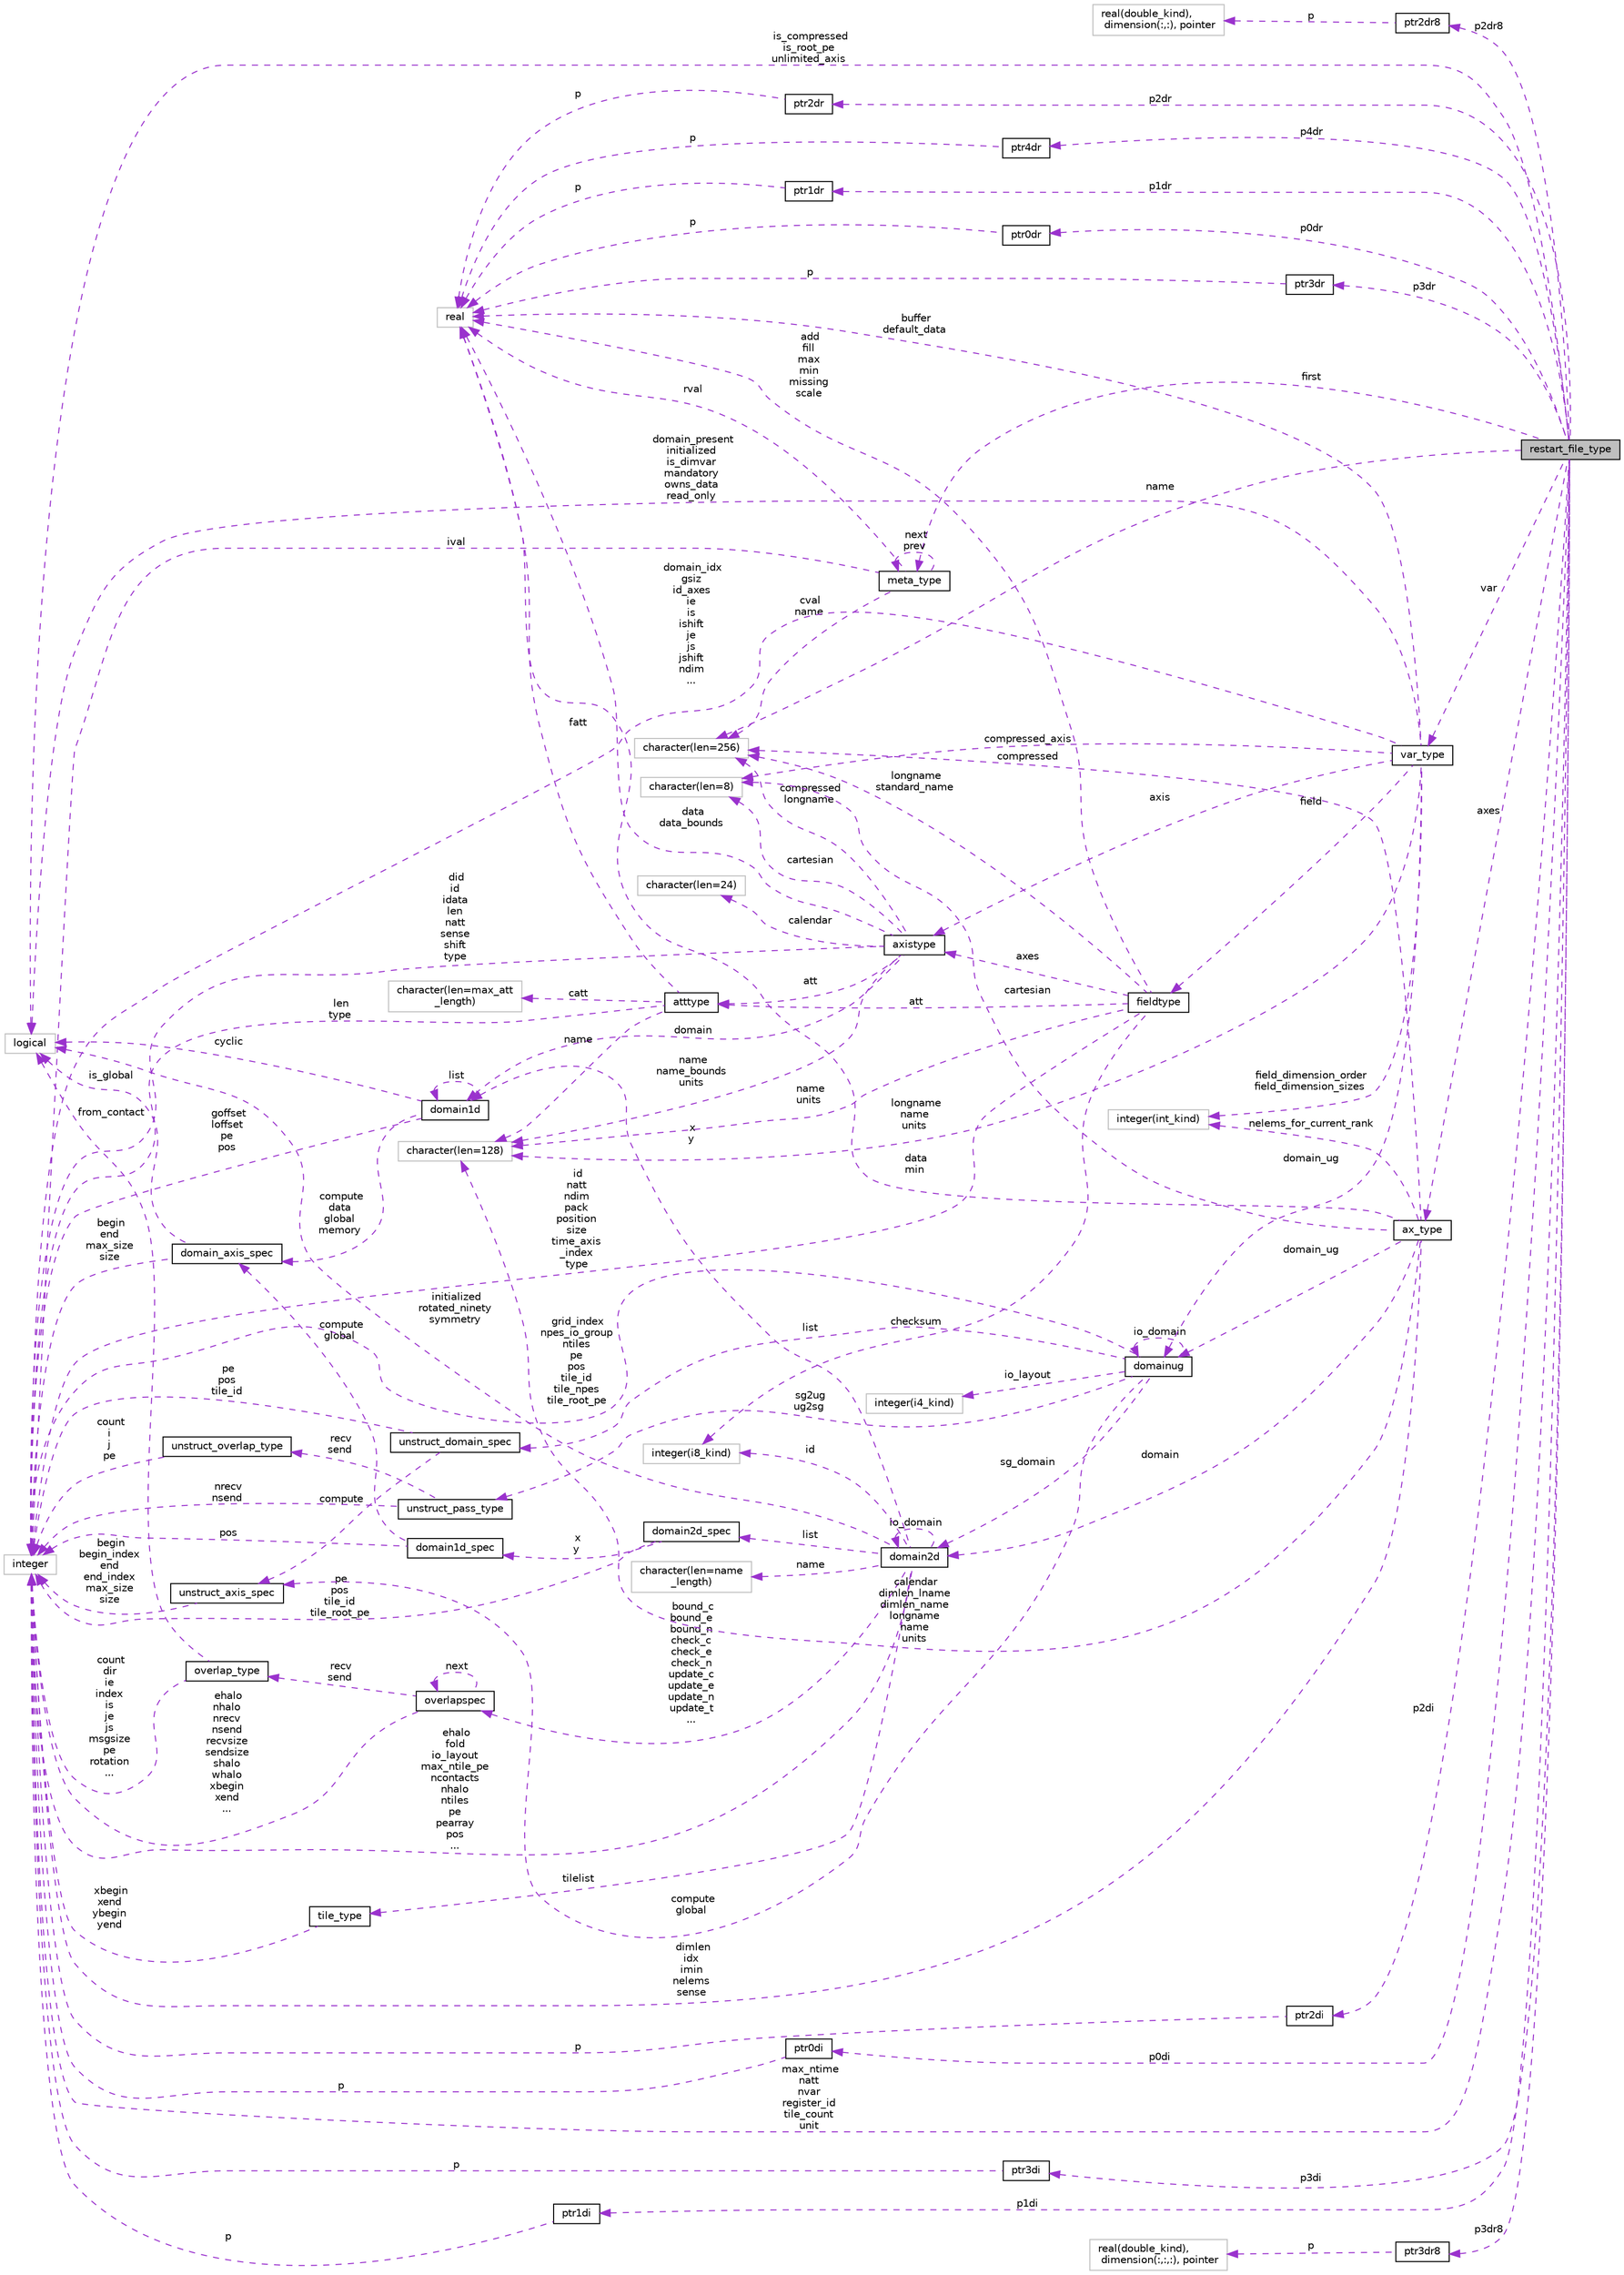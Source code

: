 digraph "restart_file_type"
{
 // INTERACTIVE_SVG=YES
 // LATEX_PDF_SIZE
  edge [fontname="Helvetica",fontsize="10",labelfontname="Helvetica",labelfontsize="10"];
  node [fontname="Helvetica",fontsize="10",shape=record];
  rankdir="LR";
  Node1 [label="restart_file_type",height=0.2,width=0.4,color="black", fillcolor="grey75", style="filled", fontcolor="black",tooltip=" "];
  Node2 -> Node1 [dir="back",color="darkorchid3",fontsize="10",style="dashed",label=" p2dr8" ,fontname="Helvetica"];
  Node2 [label="ptr2dr8",height=0.2,width=0.4,color="black", fillcolor="white", style="filled",URL="$group__fms__io__mod.html#structfms__io__mod_1_1ptr2dr8",tooltip=" "];
  Node3 -> Node2 [dir="back",color="darkorchid3",fontsize="10",style="dashed",label=" p" ,fontname="Helvetica"];
  Node3 [label="real(double_kind),\l dimension(:,:), pointer",height=0.2,width=0.4,color="grey75", fillcolor="white", style="filled",tooltip=" "];
  Node4 -> Node1 [dir="back",color="darkorchid3",fontsize="10",style="dashed",label=" is_compressed\nis_root_pe\nunlimited_axis" ,fontname="Helvetica"];
  Node4 [label="logical",height=0.2,width=0.4,color="grey75", fillcolor="white", style="filled",tooltip=" "];
  Node5 -> Node1 [dir="back",color="darkorchid3",fontsize="10",style="dashed",label=" p3dr8" ,fontname="Helvetica"];
  Node5 [label="ptr3dr8",height=0.2,width=0.4,color="black", fillcolor="white", style="filled",URL="$group__fms__io__mod.html#structfms__io__mod_1_1ptr3dr8",tooltip=" "];
  Node6 -> Node5 [dir="back",color="darkorchid3",fontsize="10",style="dashed",label=" p" ,fontname="Helvetica"];
  Node6 [label="real(double_kind),\l dimension(:,:,:), pointer",height=0.2,width=0.4,color="grey75", fillcolor="white", style="filled",tooltip=" "];
  Node7 -> Node1 [dir="back",color="darkorchid3",fontsize="10",style="dashed",label=" p1dr" ,fontname="Helvetica"];
  Node7 [label="ptr1dr",height=0.2,width=0.4,color="black", fillcolor="white", style="filled",URL="$group__fms__io__mod.html#structfms__io__mod_1_1ptr1dr",tooltip=" "];
  Node8 -> Node7 [dir="back",color="darkorchid3",fontsize="10",style="dashed",label=" p" ,fontname="Helvetica"];
  Node8 [label="real",height=0.2,width=0.4,color="grey75", fillcolor="white", style="filled",tooltip=" "];
  Node9 -> Node1 [dir="back",color="darkorchid3",fontsize="10",style="dashed",label=" p0dr" ,fontname="Helvetica"];
  Node9 [label="ptr0dr",height=0.2,width=0.4,color="black", fillcolor="white", style="filled",URL="$group__fms__io__mod.html#structfms__io__mod_1_1ptr0dr",tooltip=" "];
  Node8 -> Node9 [dir="back",color="darkorchid3",fontsize="10",style="dashed",label=" p" ,fontname="Helvetica"];
  Node10 -> Node1 [dir="back",color="darkorchid3",fontsize="10",style="dashed",label=" first" ,fontname="Helvetica"];
  Node10 [label="meta_type",height=0.2,width=0.4,color="black", fillcolor="white", style="filled",URL="$group__fms__io__mod.html#structfms__io__mod_1_1meta__type",tooltip=" "];
  Node10 -> Node10 [dir="back",color="darkorchid3",fontsize="10",style="dashed",label=" next\nprev" ,fontname="Helvetica"];
  Node11 -> Node10 [dir="back",color="darkorchid3",fontsize="10",style="dashed",label=" cval\nname" ,fontname="Helvetica"];
  Node11 [label="character(len=256)",height=0.2,width=0.4,color="grey75", fillcolor="white", style="filled",tooltip=" "];
  Node12 -> Node10 [dir="back",color="darkorchid3",fontsize="10",style="dashed",label=" ival" ,fontname="Helvetica"];
  Node12 [label="integer",height=0.2,width=0.4,color="grey75", fillcolor="white", style="filled",tooltip=" "];
  Node8 -> Node10 [dir="back",color="darkorchid3",fontsize="10",style="dashed",label=" rval" ,fontname="Helvetica"];
  Node13 -> Node1 [dir="back",color="darkorchid3",fontsize="10",style="dashed",label=" p3dr" ,fontname="Helvetica"];
  Node13 [label="ptr3dr",height=0.2,width=0.4,color="black", fillcolor="white", style="filled",URL="$group__fms__io__mod.html#structfms__io__mod_1_1ptr3dr",tooltip=" "];
  Node8 -> Node13 [dir="back",color="darkorchid3",fontsize="10",style="dashed",label=" p" ,fontname="Helvetica"];
  Node14 -> Node1 [dir="back",color="darkorchid3",fontsize="10",style="dashed",label=" p2dr" ,fontname="Helvetica"];
  Node14 [label="ptr2dr",height=0.2,width=0.4,color="black", fillcolor="white", style="filled",URL="$group__fms__io__mod.html#structfms__io__mod_1_1ptr2dr",tooltip=" "];
  Node8 -> Node14 [dir="back",color="darkorchid3",fontsize="10",style="dashed",label=" p" ,fontname="Helvetica"];
  Node15 -> Node1 [dir="back",color="darkorchid3",fontsize="10",style="dashed",label=" p4dr" ,fontname="Helvetica"];
  Node15 [label="ptr4dr",height=0.2,width=0.4,color="black", fillcolor="white", style="filled",URL="$group__fms__io__mod.html#structfms__io__mod_1_1ptr4dr",tooltip=" "];
  Node8 -> Node15 [dir="back",color="darkorchid3",fontsize="10",style="dashed",label=" p" ,fontname="Helvetica"];
  Node16 -> Node1 [dir="back",color="darkorchid3",fontsize="10",style="dashed",label=" axes" ,fontname="Helvetica"];
  Node16 [label="ax_type",height=0.2,width=0.4,color="black", fillcolor="white", style="filled",URL="$group__fms__io__mod.html#structfms__io__mod_1_1ax__type",tooltip=" "];
  Node17 -> Node16 [dir="back",color="darkorchid3",fontsize="10",style="dashed",label=" domain_ug" ,fontname="Helvetica"];
  Node17 [label="domainug",height=0.2,width=0.4,color="black", fillcolor="white", style="filled",URL="$group__mpp__domains__mod.html#structmpp__domains__mod_1_1domainug",tooltip="Domain information for managing data on unstructured grids."];
  Node18 -> Node17 [dir="back",color="darkorchid3",fontsize="10",style="dashed",label=" list" ,fontname="Helvetica"];
  Node18 [label="unstruct_domain_spec",height=0.2,width=0.4,color="black", fillcolor="white", style="filled",URL="$group__mpp__domains__mod.html#structmpp__domains__mod_1_1unstruct__domain__spec",tooltip="Private type for axis specification data for an unstructured domain."];
  Node19 -> Node18 [dir="back",color="darkorchid3",fontsize="10",style="dashed",label=" compute" ,fontname="Helvetica"];
  Node19 [label="unstruct_axis_spec",height=0.2,width=0.4,color="black", fillcolor="white", style="filled",URL="$group__mpp__domains__mod.html#structmpp__domains__mod_1_1unstruct__axis__spec",tooltip="Private type for axis specification data for an unstructured grid."];
  Node12 -> Node19 [dir="back",color="darkorchid3",fontsize="10",style="dashed",label=" begin\nbegin_index\nend\nend_index\nmax_size\nsize" ,fontname="Helvetica"];
  Node12 -> Node18 [dir="back",color="darkorchid3",fontsize="10",style="dashed",label=" pe\npos\ntile_id" ,fontname="Helvetica"];
  Node19 -> Node17 [dir="back",color="darkorchid3",fontsize="10",style="dashed",label=" compute\nglobal" ,fontname="Helvetica"];
  Node20 -> Node17 [dir="back",color="darkorchid3",fontsize="10",style="dashed",label=" sg_domain" ,fontname="Helvetica"];
  Node20 [label="domain2d",height=0.2,width=0.4,color="black", fillcolor="white", style="filled",URL="$group__mpp__domains__mod.html#structmpp__domains__mod_1_1domain2d",tooltip="The domain2D type contains all the necessary information to define the global, compute and data domai..."];
  Node4 -> Node20 [dir="back",color="darkorchid3",fontsize="10",style="dashed",label=" initialized\nrotated_ninety\nsymmetry" ,fontname="Helvetica"];
  Node21 -> Node20 [dir="back",color="darkorchid3",fontsize="10",style="dashed",label=" x\ny" ,fontname="Helvetica"];
  Node21 [label="domain1d",height=0.2,width=0.4,color="black", fillcolor="white", style="filled",URL="$group__mpp__domains__mod.html#structmpp__domains__mod_1_1domain1d",tooltip="One dimensional domain used to manage shared data access between pes."];
  Node4 -> Node21 [dir="back",color="darkorchid3",fontsize="10",style="dashed",label=" cyclic" ,fontname="Helvetica"];
  Node21 -> Node21 [dir="back",color="darkorchid3",fontsize="10",style="dashed",label=" list" ,fontname="Helvetica"];
  Node22 -> Node21 [dir="back",color="darkorchid3",fontsize="10",style="dashed",label=" compute\ndata\nglobal\nmemory" ,fontname="Helvetica"];
  Node22 [label="domain_axis_spec",height=0.2,width=0.4,color="black", fillcolor="white", style="filled",URL="$group__mpp__domains__mod.html#structmpp__domains__mod_1_1domain__axis__spec",tooltip="Used to specify index limits along an axis of a domain."];
  Node4 -> Node22 [dir="back",color="darkorchid3",fontsize="10",style="dashed",label=" is_global" ,fontname="Helvetica"];
  Node12 -> Node22 [dir="back",color="darkorchid3",fontsize="10",style="dashed",label=" begin\nend\nmax_size\nsize" ,fontname="Helvetica"];
  Node12 -> Node21 [dir="back",color="darkorchid3",fontsize="10",style="dashed",label=" goffset\nloffset\npe\npos" ,fontname="Helvetica"];
  Node23 -> Node20 [dir="back",color="darkorchid3",fontsize="10",style="dashed",label=" id" ,fontname="Helvetica"];
  Node23 [label="integer(i8_kind)",height=0.2,width=0.4,color="grey75", fillcolor="white", style="filled",tooltip=" "];
  Node20 -> Node20 [dir="back",color="darkorchid3",fontsize="10",style="dashed",label=" io_domain" ,fontname="Helvetica"];
  Node24 -> Node20 [dir="back",color="darkorchid3",fontsize="10",style="dashed",label=" bound_c\nbound_e\nbound_n\ncheck_c\ncheck_e\ncheck_n\nupdate_c\nupdate_e\nupdate_n\nupdate_t\n..." ,fontname="Helvetica"];
  Node24 [label="overlapspec",height=0.2,width=0.4,color="black", fillcolor="white", style="filled",URL="$group__mpp__domains__mod.html#structmpp__domains__mod_1_1overlapspec",tooltip="Private type for overlap specifications."];
  Node25 -> Node24 [dir="back",color="darkorchid3",fontsize="10",style="dashed",label=" recv\nsend" ,fontname="Helvetica"];
  Node25 [label="overlap_type",height=0.2,width=0.4,color="black", fillcolor="white", style="filled",URL="$group__mpp__domains__mod.html#structmpp__domains__mod_1_1overlap__type",tooltip="Type for overlapping data."];
  Node4 -> Node25 [dir="back",color="darkorchid3",fontsize="10",style="dashed",label=" from_contact" ,fontname="Helvetica"];
  Node12 -> Node25 [dir="back",color="darkorchid3",fontsize="10",style="dashed",label=" count\ndir\nie\nindex\nis\nje\njs\nmsgsize\npe\nrotation\n..." ,fontname="Helvetica"];
  Node24 -> Node24 [dir="back",color="darkorchid3",fontsize="10",style="dashed",label=" next" ,fontname="Helvetica"];
  Node12 -> Node24 [dir="back",color="darkorchid3",fontsize="10",style="dashed",label=" ehalo\nnhalo\nnrecv\nnsend\nrecvsize\nsendsize\nshalo\nwhalo\nxbegin\nxend\n..." ,fontname="Helvetica"];
  Node26 -> Node20 [dir="back",color="darkorchid3",fontsize="10",style="dashed",label=" list" ,fontname="Helvetica"];
  Node26 [label="domain2d_spec",height=0.2,width=0.4,color="black", fillcolor="white", style="filled",URL="$group__mpp__domains__mod.html#structmpp__domains__mod_1_1domain2d__spec",tooltip="Private type to specify multiple index limits and pe information for a 2D domain."];
  Node27 -> Node26 [dir="back",color="darkorchid3",fontsize="10",style="dashed",label=" x\ny" ,fontname="Helvetica"];
  Node27 [label="domain1d_spec",height=0.2,width=0.4,color="black", fillcolor="white", style="filled",URL="$group__mpp__domains__mod.html#structmpp__domains__mod_1_1domain1d__spec",tooltip="A private type used to specify index limits for a domain decomposition."];
  Node22 -> Node27 [dir="back",color="darkorchid3",fontsize="10",style="dashed",label=" compute\nglobal" ,fontname="Helvetica"];
  Node12 -> Node27 [dir="back",color="darkorchid3",fontsize="10",style="dashed",label=" pos" ,fontname="Helvetica"];
  Node12 -> Node26 [dir="back",color="darkorchid3",fontsize="10",style="dashed",label=" pe\npos\ntile_id\ntile_root_pe" ,fontname="Helvetica"];
  Node28 -> Node20 [dir="back",color="darkorchid3",fontsize="10",style="dashed",label=" tilelist" ,fontname="Helvetica"];
  Node28 [label="tile_type",height=0.2,width=0.4,color="black", fillcolor="white", style="filled",URL="$group__mpp__domains__mod.html#structmpp__domains__mod_1_1tile__type",tooltip="Upper and lower x and y bounds for a tile."];
  Node12 -> Node28 [dir="back",color="darkorchid3",fontsize="10",style="dashed",label=" xbegin\nxend\nybegin\nyend" ,fontname="Helvetica"];
  Node12 -> Node20 [dir="back",color="darkorchid3",fontsize="10",style="dashed",label=" ehalo\nfold\nio_layout\nmax_ntile_pe\nncontacts\nnhalo\nntiles\npe\npearray\npos\n..." ,fontname="Helvetica"];
  Node29 -> Node20 [dir="back",color="darkorchid3",fontsize="10",style="dashed",label=" name" ,fontname="Helvetica"];
  Node29 [label="character(len=name\l_length)",height=0.2,width=0.4,color="grey75", fillcolor="white", style="filled",tooltip=" "];
  Node17 -> Node17 [dir="back",color="darkorchid3",fontsize="10",style="dashed",label=" io_domain" ,fontname="Helvetica"];
  Node30 -> Node17 [dir="back",color="darkorchid3",fontsize="10",style="dashed",label=" sg2ug\nug2sg" ,fontname="Helvetica"];
  Node30 [label="unstruct_pass_type",height=0.2,width=0.4,color="black", fillcolor="white", style="filled",URL="$group__mpp__domains__mod.html#structmpp__domains__mod_1_1unstruct__pass__type",tooltip="Private type."];
  Node31 -> Node30 [dir="back",color="darkorchid3",fontsize="10",style="dashed",label=" recv\nsend" ,fontname="Helvetica"];
  Node31 [label="unstruct_overlap_type",height=0.2,width=0.4,color="black", fillcolor="white", style="filled",URL="$group__mpp__domains__mod.html#structmpp__domains__mod_1_1unstruct__overlap__type",tooltip="Private type."];
  Node12 -> Node31 [dir="back",color="darkorchid3",fontsize="10",style="dashed",label=" count\ni\nj\npe" ,fontname="Helvetica"];
  Node12 -> Node30 [dir="back",color="darkorchid3",fontsize="10",style="dashed",label=" nrecv\nnsend" ,fontname="Helvetica"];
  Node12 -> Node17 [dir="back",color="darkorchid3",fontsize="10",style="dashed",label=" grid_index\nnpes_io_group\nntiles\npe\npos\ntile_id\ntile_npes\ntile_root_pe" ,fontname="Helvetica"];
  Node32 -> Node17 [dir="back",color="darkorchid3",fontsize="10",style="dashed",label=" io_layout" ,fontname="Helvetica"];
  Node32 [label="integer(i4_kind)",height=0.2,width=0.4,color="grey75", fillcolor="white", style="filled",tooltip=" "];
  Node20 -> Node16 [dir="back",color="darkorchid3",fontsize="10",style="dashed",label=" domain" ,fontname="Helvetica"];
  Node11 -> Node16 [dir="back",color="darkorchid3",fontsize="10",style="dashed",label=" compressed" ,fontname="Helvetica"];
  Node33 -> Node16 [dir="back",color="darkorchid3",fontsize="10",style="dashed",label=" nelems_for_current_rank" ,fontname="Helvetica"];
  Node33 [label="integer(int_kind)",height=0.2,width=0.4,color="grey75", fillcolor="white", style="filled",tooltip=" "];
  Node34 -> Node16 [dir="back",color="darkorchid3",fontsize="10",style="dashed",label=" cartesian" ,fontname="Helvetica"];
  Node34 [label="character(len=8)",height=0.2,width=0.4,color="grey75", fillcolor="white", style="filled",tooltip=" "];
  Node35 -> Node16 [dir="back",color="darkorchid3",fontsize="10",style="dashed",label=" calendar\ndimlen_lname\ndimlen_name\nlongname\nname\nunits" ,fontname="Helvetica"];
  Node35 [label="character(len=128)",height=0.2,width=0.4,color="grey75", fillcolor="white", style="filled",tooltip=" "];
  Node8 -> Node16 [dir="back",color="darkorchid3",fontsize="10",style="dashed",label=" data\nmin" ,fontname="Helvetica"];
  Node12 -> Node16 [dir="back",color="darkorchid3",fontsize="10",style="dashed",label=" dimlen\nidx\nimin\nnelems\nsense" ,fontname="Helvetica"];
  Node11 -> Node1 [dir="back",color="darkorchid3",fontsize="10",style="dashed",label=" name" ,fontname="Helvetica"];
  Node36 -> Node1 [dir="back",color="darkorchid3",fontsize="10",style="dashed",label=" p1di" ,fontname="Helvetica"];
  Node36 [label="ptr1di",height=0.2,width=0.4,color="black", fillcolor="white", style="filled",URL="$group__fms__io__mod.html#structfms__io__mod_1_1ptr1di",tooltip=" "];
  Node12 -> Node36 [dir="back",color="darkorchid3",fontsize="10",style="dashed",label=" p" ,fontname="Helvetica"];
  Node37 -> Node1 [dir="back",color="darkorchid3",fontsize="10",style="dashed",label=" var" ,fontname="Helvetica"];
  Node37 [label="var_type",height=0.2,width=0.4,color="black", fillcolor="white", style="filled",URL="$group__fms__io__mod.html#structfms__io__mod_1_1var__type",tooltip=" "];
  Node4 -> Node37 [dir="back",color="darkorchid3",fontsize="10",style="dashed",label=" domain_present\ninitialized\nis_dimvar\nmandatory\nowns_data\nread_only" ,fontname="Helvetica"];
  Node38 -> Node37 [dir="back",color="darkorchid3",fontsize="10",style="dashed",label=" field" ,fontname="Helvetica"];
  Node38 [label="fieldtype",height=0.2,width=0.4,color="black", fillcolor="white", style="filled",URL="$group__mpp__io__mod.html#structmpp__io__mod_1_1fieldtype",tooltip=" "];
  Node23 -> Node38 [dir="back",color="darkorchid3",fontsize="10",style="dashed",label=" checksum" ,fontname="Helvetica"];
  Node11 -> Node38 [dir="back",color="darkorchid3",fontsize="10",style="dashed",label=" longname\nstandard_name" ,fontname="Helvetica"];
  Node39 -> Node38 [dir="back",color="darkorchid3",fontsize="10",style="dashed",label=" att" ,fontname="Helvetica"];
  Node39 [label="atttype",height=0.2,width=0.4,color="black", fillcolor="white", style="filled",URL="$group__mpp__io__mod.html#structmpp__io__mod_1_1atttype",tooltip=" "];
  Node35 -> Node39 [dir="back",color="darkorchid3",fontsize="10",style="dashed",label=" name" ,fontname="Helvetica"];
  Node8 -> Node39 [dir="back",color="darkorchid3",fontsize="10",style="dashed",label=" fatt" ,fontname="Helvetica"];
  Node12 -> Node39 [dir="back",color="darkorchid3",fontsize="10",style="dashed",label=" len\ntype" ,fontname="Helvetica"];
  Node40 -> Node39 [dir="back",color="darkorchid3",fontsize="10",style="dashed",label=" catt" ,fontname="Helvetica"];
  Node40 [label="character(len=max_att\l_length)",height=0.2,width=0.4,color="grey75", fillcolor="white", style="filled",tooltip=" "];
  Node41 -> Node38 [dir="back",color="darkorchid3",fontsize="10",style="dashed",label=" axes" ,fontname="Helvetica"];
  Node41 [label="axistype",height=0.2,width=0.4,color="black", fillcolor="white", style="filled",URL="$group__mpp__io__mod.html#structmpp__io__mod_1_1axistype",tooltip=" "];
  Node21 -> Node41 [dir="back",color="darkorchid3",fontsize="10",style="dashed",label=" domain" ,fontname="Helvetica"];
  Node11 -> Node41 [dir="back",color="darkorchid3",fontsize="10",style="dashed",label=" compressed\nlongname" ,fontname="Helvetica"];
  Node39 -> Node41 [dir="back",color="darkorchid3",fontsize="10",style="dashed",label=" att" ,fontname="Helvetica"];
  Node34 -> Node41 [dir="back",color="darkorchid3",fontsize="10",style="dashed",label=" cartesian" ,fontname="Helvetica"];
  Node35 -> Node41 [dir="back",color="darkorchid3",fontsize="10",style="dashed",label=" name\nname_bounds\nunits" ,fontname="Helvetica"];
  Node8 -> Node41 [dir="back",color="darkorchid3",fontsize="10",style="dashed",label=" data\ndata_bounds" ,fontname="Helvetica"];
  Node12 -> Node41 [dir="back",color="darkorchid3",fontsize="10",style="dashed",label=" did\nid\nidata\nlen\nnatt\nsense\nshift\ntype" ,fontname="Helvetica"];
  Node42 -> Node41 [dir="back",color="darkorchid3",fontsize="10",style="dashed",label=" calendar" ,fontname="Helvetica"];
  Node42 [label="character(len=24)",height=0.2,width=0.4,color="grey75", fillcolor="white", style="filled",tooltip=" "];
  Node35 -> Node38 [dir="back",color="darkorchid3",fontsize="10",style="dashed",label=" name\nunits" ,fontname="Helvetica"];
  Node12 -> Node38 [dir="back",color="darkorchid3",fontsize="10",style="dashed",label=" id\nnatt\nndim\npack\nposition\nsize\ntime_axis\l_index\ntype" ,fontname="Helvetica"];
  Node8 -> Node38 [dir="back",color="darkorchid3",fontsize="10",style="dashed",label=" add\nfill\nmax\nmin\nmissing\nscale" ,fontname="Helvetica"];
  Node17 -> Node37 [dir="back",color="darkorchid3",fontsize="10",style="dashed",label=" domain_ug" ,fontname="Helvetica"];
  Node33 -> Node37 [dir="back",color="darkorchid3",fontsize="10",style="dashed",label=" field_dimension_order\nfield_dimension_sizes" ,fontname="Helvetica"];
  Node41 -> Node37 [dir="back",color="darkorchid3",fontsize="10",style="dashed",label=" axis" ,fontname="Helvetica"];
  Node34 -> Node37 [dir="back",color="darkorchid3",fontsize="10",style="dashed",label=" compressed_axis" ,fontname="Helvetica"];
  Node35 -> Node37 [dir="back",color="darkorchid3",fontsize="10",style="dashed",label=" longname\nname\nunits" ,fontname="Helvetica"];
  Node12 -> Node37 [dir="back",color="darkorchid3",fontsize="10",style="dashed",label=" domain_idx\ngsiz\nid_axes\nie\nis\nishift\nje\njs\njshift\nndim\n..." ,fontname="Helvetica"];
  Node8 -> Node37 [dir="back",color="darkorchid3",fontsize="10",style="dashed",label=" buffer\ndefault_data" ,fontname="Helvetica"];
  Node43 -> Node1 [dir="back",color="darkorchid3",fontsize="10",style="dashed",label=" p0di" ,fontname="Helvetica"];
  Node43 [label="ptr0di",height=0.2,width=0.4,color="black", fillcolor="white", style="filled",URL="$group__fms__io__mod.html#structfms__io__mod_1_1ptr0di",tooltip=" "];
  Node12 -> Node43 [dir="back",color="darkorchid3",fontsize="10",style="dashed",label=" p" ,fontname="Helvetica"];
  Node44 -> Node1 [dir="back",color="darkorchid3",fontsize="10",style="dashed",label=" p3di" ,fontname="Helvetica"];
  Node44 [label="ptr3di",height=0.2,width=0.4,color="black", fillcolor="white", style="filled",URL="$group__fms__io__mod.html#structfms__io__mod_1_1ptr3di",tooltip=" "];
  Node12 -> Node44 [dir="back",color="darkorchid3",fontsize="10",style="dashed",label=" p" ,fontname="Helvetica"];
  Node45 -> Node1 [dir="back",color="darkorchid3",fontsize="10",style="dashed",label=" p2di" ,fontname="Helvetica"];
  Node45 [label="ptr2di",height=0.2,width=0.4,color="black", fillcolor="white", style="filled",URL="$group__fms__io__mod.html#structfms__io__mod_1_1ptr2di",tooltip=" "];
  Node12 -> Node45 [dir="back",color="darkorchid3",fontsize="10",style="dashed",label=" p" ,fontname="Helvetica"];
  Node12 -> Node1 [dir="back",color="darkorchid3",fontsize="10",style="dashed",label=" max_ntime\nnatt\nnvar\nregister_id\ntile_count\nunit" ,fontname="Helvetica"];
}
